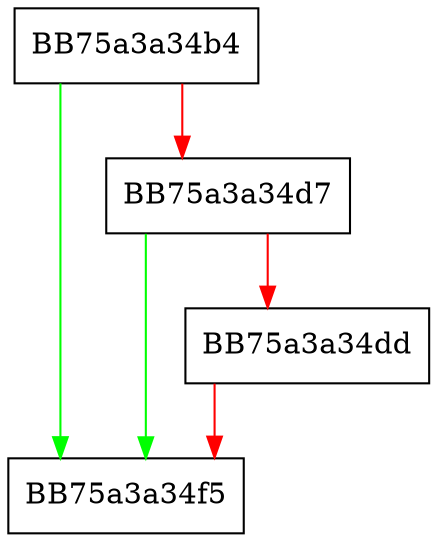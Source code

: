 digraph NotifyMaximumFileSizeLimit {
  node [shape="box"];
  graph [splines=ortho];
  BB75a3a34b4 -> BB75a3a34f5 [color="green"];
  BB75a3a34b4 -> BB75a3a34d7 [color="red"];
  BB75a3a34d7 -> BB75a3a34f5 [color="green"];
  BB75a3a34d7 -> BB75a3a34dd [color="red"];
  BB75a3a34dd -> BB75a3a34f5 [color="red"];
}